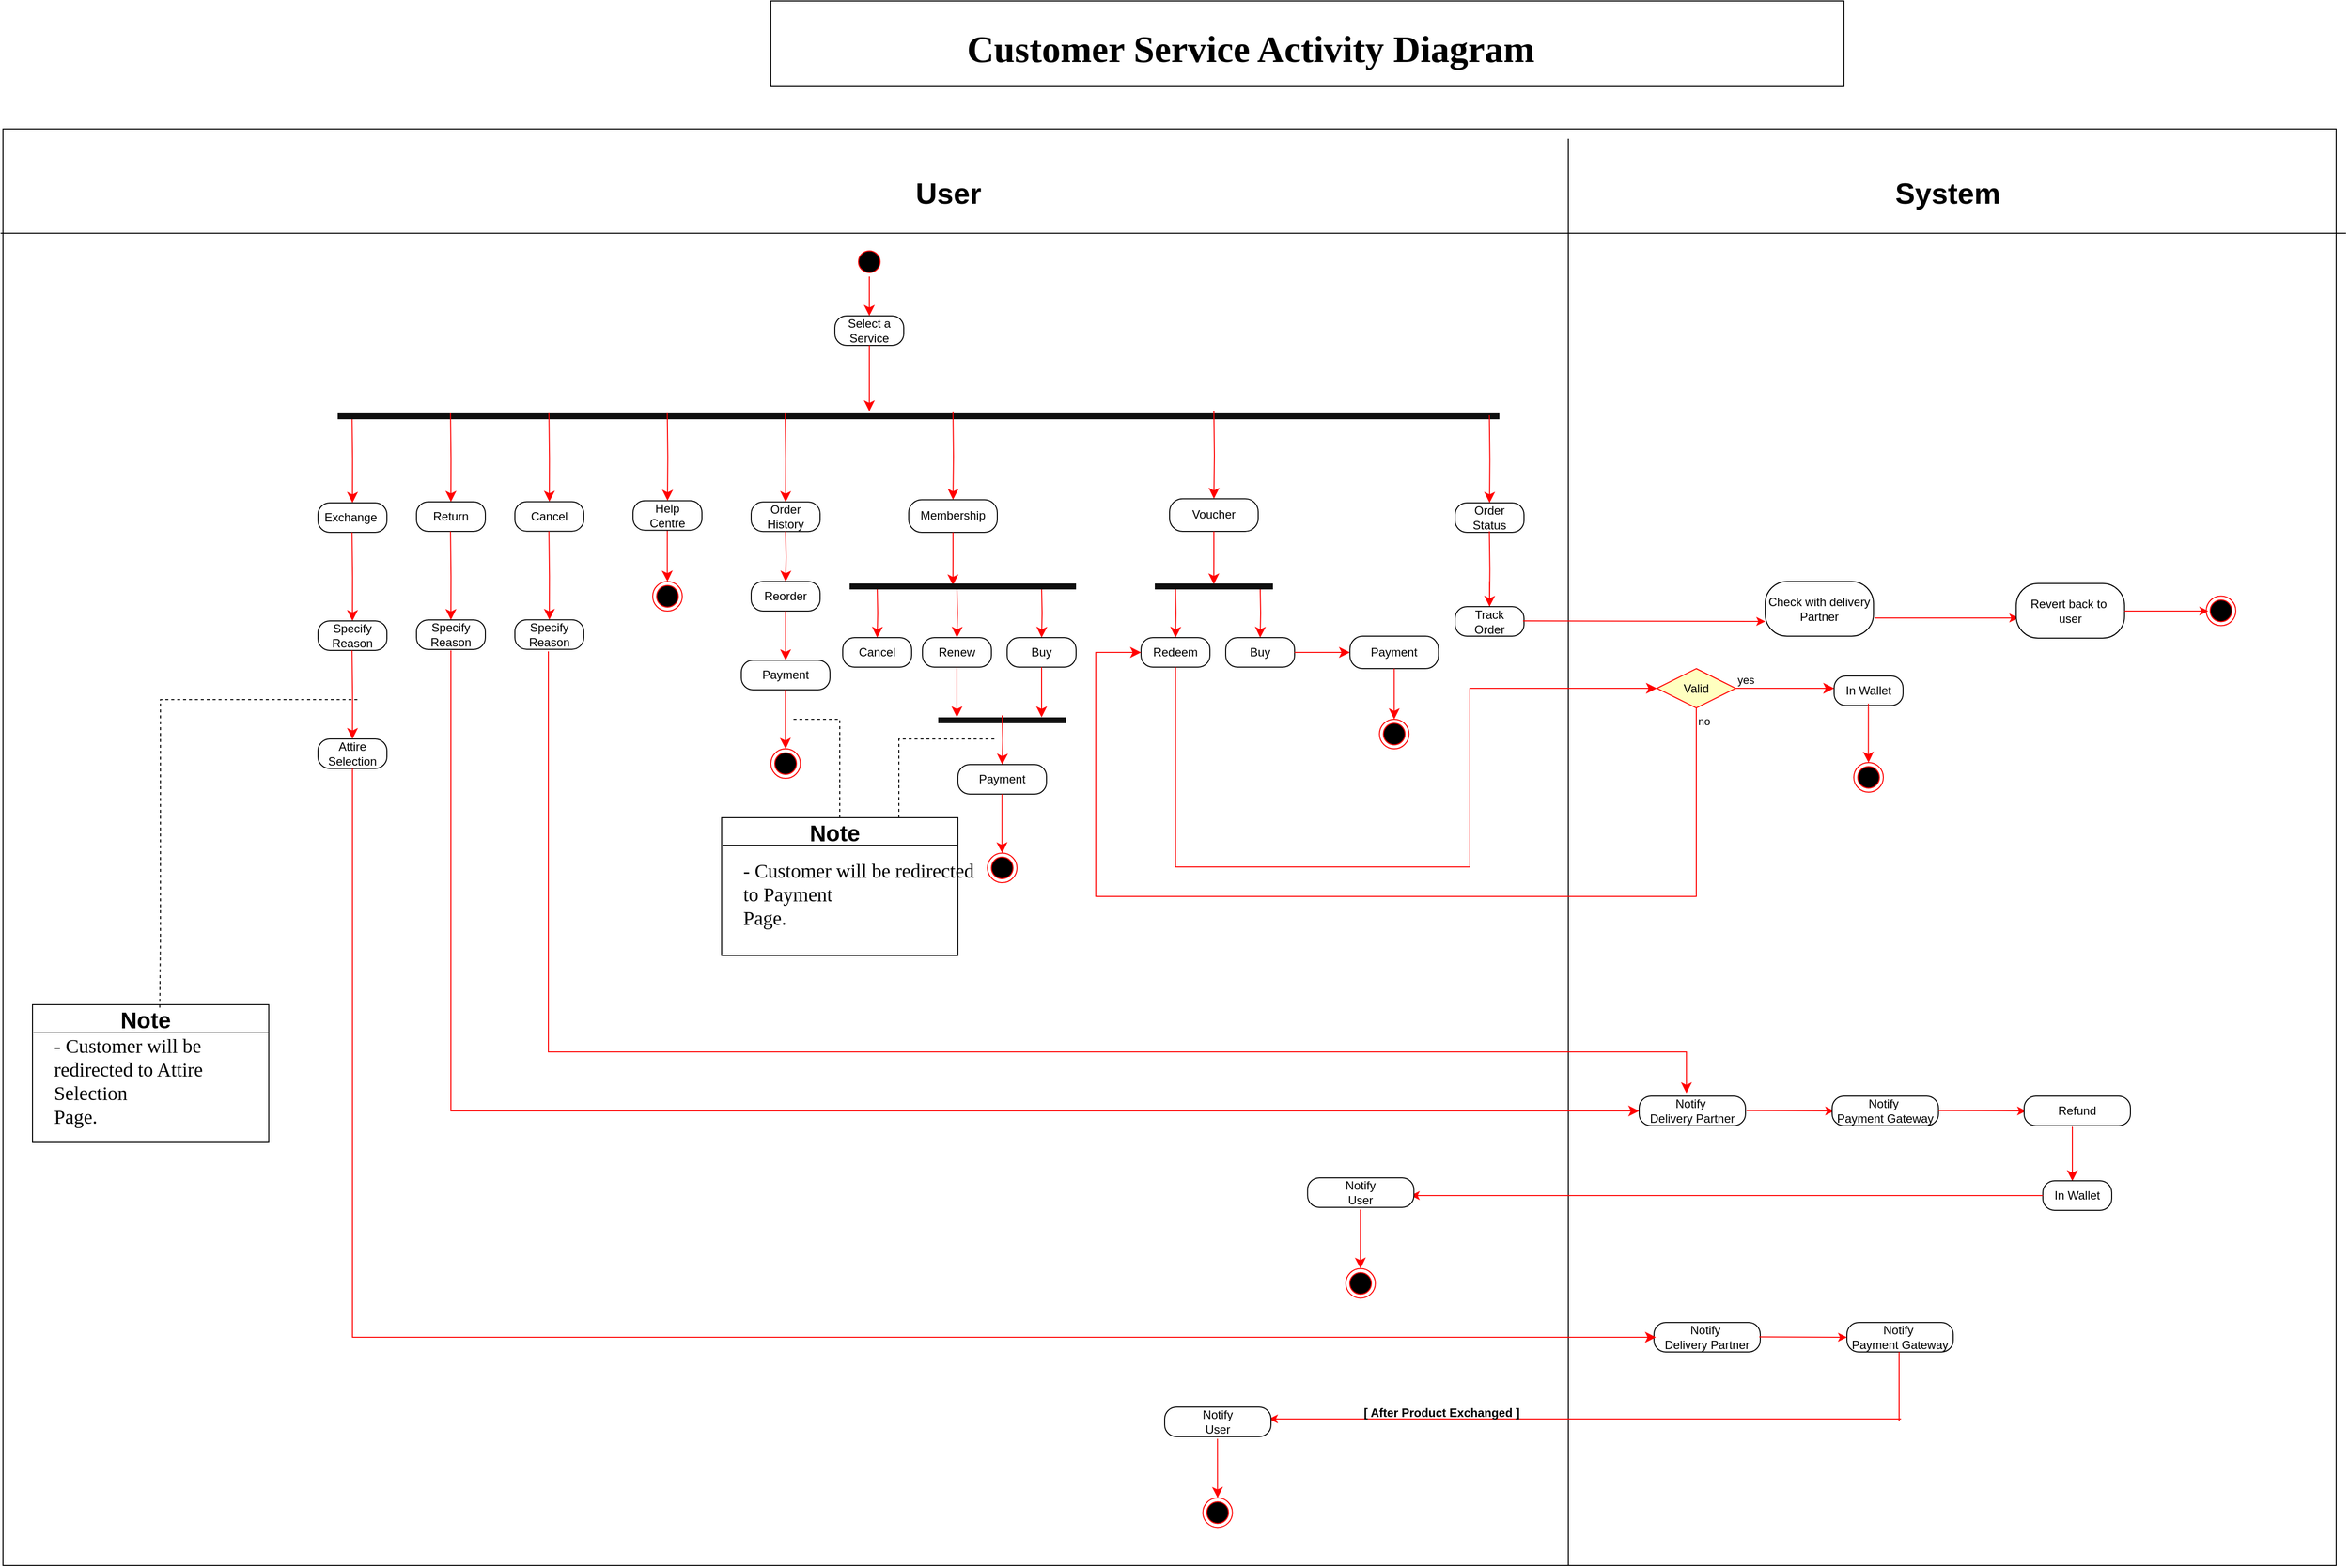 <mxfile version="21.1.4" type="device">
  <diagram name="Page-1" id="t6IPkEwGfNj7ju7UmRx4">
    <mxGraphModel dx="3003" dy="1833" grid="1" gridSize="10" guides="1" tooltips="1" connect="1" arrows="1" fold="1" page="1" pageScale="1" pageWidth="850" pageHeight="1100" math="0" shadow="0">
      <root>
        <mxCell id="0" />
        <mxCell id="1" parent="0" />
        <mxCell id="8uDMpQ8tpWKI1SFE33ee-169" value="" style="rounded=0;whiteSpace=wrap;html=1;" parent="1" vertex="1">
          <mxGeometry x="-880" y="60" width="2370" height="1460" as="geometry" />
        </mxCell>
        <mxCell id="L6IWAqPvJdmhXj6tsq1Q-1" value="" style="rounded=0;whiteSpace=wrap;html=1;" parent="1" vertex="1">
          <mxGeometry x="-100" y="-70" width="1090" height="87" as="geometry" />
        </mxCell>
        <mxCell id="Y1P2OGkWo0qMnBjNgQvx-2" value="s" style="ellipse;html=1;shape=startState;fillColor=#000000;strokeColor=#ff0000;" parent="1" vertex="1">
          <mxGeometry x="-15" y="180" width="30" height="30" as="geometry" />
        </mxCell>
        <mxCell id="Y1P2OGkWo0qMnBjNgQvx-5" value="" style="endArrow=none;html=1;rounded=0;" parent="1" edge="1">
          <mxGeometry width="50" height="50" relative="1" as="geometry">
            <mxPoint x="710" y="1520" as="sourcePoint" />
            <mxPoint x="710" y="70" as="targetPoint" />
          </mxGeometry>
        </mxCell>
        <mxCell id="Y1P2OGkWo0qMnBjNgQvx-8" value="&lt;font style=&quot;font-size: 30px;&quot;&gt;&lt;b&gt;User&lt;/b&gt;&lt;/font&gt;" style="text;html=1;align=center;verticalAlign=middle;resizable=0;points=[];autosize=1;strokeColor=none;fillColor=none;fontSize=25;" parent="1" vertex="1">
          <mxGeometry x="35" y="100" width="90" height="50" as="geometry" />
        </mxCell>
        <mxCell id="Y1P2OGkWo0qMnBjNgQvx-9" value="&lt;b&gt;&lt;font style=&quot;font-size: 30px;&quot;&gt;System&lt;/font&gt;&lt;/b&gt;" style="text;html=1;align=center;verticalAlign=middle;resizable=0;points=[];autosize=1;strokeColor=none;fillColor=none;fontSize=25;" parent="1" vertex="1">
          <mxGeometry x="1030" y="100" width="130" height="50" as="geometry" />
        </mxCell>
        <mxCell id="Y1P2OGkWo0qMnBjNgQvx-34" value="&lt;font style=&quot;font-size: 38px;&quot;&gt;Customer Service Activity Diagram&lt;/font&gt;" style="text;html=1;align=center;verticalAlign=middle;resizable=0;points=[];autosize=1;fontSize=38;fontStyle=1;fontFamily=Comic Sans MS;" parent="1" vertex="1">
          <mxGeometry x="51.6" y="-51" width="670" height="60" as="geometry" />
        </mxCell>
        <mxCell id="EaJXzUOAuajd5n7Rvvmr-7" value="" style="endArrow=none;html=1;exitX=-0.001;exitY=0.074;exitDx=0;exitDy=0;exitPerimeter=0;" parent="1" edge="1">
          <mxGeometry width="50" height="50" relative="1" as="geometry">
            <mxPoint x="-882.37" y="166.04" as="sourcePoint" />
            <mxPoint x="1500" y="166" as="targetPoint" />
          </mxGeometry>
        </mxCell>
        <mxCell id="8uDMpQ8tpWKI1SFE33ee-1" value="" style="html=1;verticalAlign=bottom;endArrow=classic;endSize=8;strokeColor=#ff0000;rounded=0;edgeStyle=orthogonalEdgeStyle;elbow=vertical;" parent="1" target="8uDMpQ8tpWKI1SFE33ee-45" edge="1">
          <mxGeometry relative="1" as="geometry">
            <mxPoint x="730" y="1056" as="targetPoint" />
            <mxPoint x="-425" y="590" as="sourcePoint" />
            <Array as="points">
              <mxPoint x="-425" y="1058" />
            </Array>
          </mxGeometry>
        </mxCell>
        <mxCell id="8uDMpQ8tpWKI1SFE33ee-3" value="Select a Service" style="rounded=1;whiteSpace=wrap;html=1;arcSize=40;" parent="1" vertex="1">
          <mxGeometry x="-35" y="250" width="70" height="30" as="geometry" />
        </mxCell>
        <mxCell id="8uDMpQ8tpWKI1SFE33ee-4" value="" style="edgeStyle=orthogonalEdgeStyle;html=1;verticalAlign=bottom;endArrow=classic;endSize=8;strokeColor=#ff0000;rounded=0;exitX=0.5;exitY=1;exitDx=0;exitDy=0;entryX=0.5;entryY=0;entryDx=0;entryDy=0;" parent="1" source="Y1P2OGkWo0qMnBjNgQvx-2" target="8uDMpQ8tpWKI1SFE33ee-3" edge="1">
          <mxGeometry relative="1" as="geometry">
            <mxPoint y="370" as="targetPoint" />
            <mxPoint y="320" as="sourcePoint" />
            <Array as="points" />
          </mxGeometry>
        </mxCell>
        <mxCell id="8uDMpQ8tpWKI1SFE33ee-5" value="" style="edgeStyle=orthogonalEdgeStyle;html=1;verticalAlign=bottom;endArrow=classic;endSize=8;strokeColor=#ff0000;rounded=0;exitX=0.5;exitY=1;exitDx=0;exitDy=0;entryX=0.5;entryY=0;entryDx=0;entryDy=0;" parent="1" target="8uDMpQ8tpWKI1SFE33ee-13" edge="1">
          <mxGeometry relative="1" as="geometry">
            <mxPoint x="-525.42" y="430" as="targetPoint" />
            <mxPoint x="-525.42" y="350" as="sourcePoint" />
            <Array as="points" />
          </mxGeometry>
        </mxCell>
        <mxCell id="8uDMpQ8tpWKI1SFE33ee-13" value="Exchange&amp;nbsp;" style="rounded=1;whiteSpace=wrap;html=1;arcSize=40;" parent="1" vertex="1">
          <mxGeometry x="-560" y="440" width="70" height="30" as="geometry" />
        </mxCell>
        <mxCell id="8uDMpQ8tpWKI1SFE33ee-14" style="edgeStyle=orthogonalEdgeStyle;rounded=0;orthogonalLoop=1;jettySize=auto;html=1;exitX=0.5;exitY=1;exitDx=0;exitDy=0;" parent="1" source="8uDMpQ8tpWKI1SFE33ee-13" target="8uDMpQ8tpWKI1SFE33ee-13" edge="1">
          <mxGeometry relative="1" as="geometry" />
        </mxCell>
        <mxCell id="8uDMpQ8tpWKI1SFE33ee-2" value="" style="shape=line;html=1;strokeWidth=6;strokeColor=#0f0f0f;" parent="1" vertex="1">
          <mxGeometry x="-540" y="347" width="1180" height="10" as="geometry" />
        </mxCell>
        <mxCell id="8uDMpQ8tpWKI1SFE33ee-15" value="" style="edgeStyle=orthogonalEdgeStyle;html=1;verticalAlign=bottom;endArrow=classic;endSize=8;strokeColor=#ff0000;rounded=0;exitX=0.5;exitY=1;exitDx=0;exitDy=0;entryX=0.5;entryY=0;entryDx=0;entryDy=0;" parent="1" target="8uDMpQ8tpWKI1SFE33ee-16" edge="1">
          <mxGeometry relative="1" as="geometry">
            <mxPoint x="-525.42" y="550" as="targetPoint" />
            <mxPoint x="-525.42" y="470" as="sourcePoint" />
            <Array as="points" />
          </mxGeometry>
        </mxCell>
        <mxCell id="8uDMpQ8tpWKI1SFE33ee-16" value="Specify Reason" style="rounded=1;whiteSpace=wrap;html=1;arcSize=40;" parent="1" vertex="1">
          <mxGeometry x="-560" y="560" width="70" height="30" as="geometry" />
        </mxCell>
        <mxCell id="8uDMpQ8tpWKI1SFE33ee-17" style="edgeStyle=orthogonalEdgeStyle;rounded=0;orthogonalLoop=1;jettySize=auto;html=1;exitX=0.5;exitY=1;exitDx=0;exitDy=0;" parent="1" edge="1">
          <mxGeometry relative="1" as="geometry">
            <mxPoint x="-525" y="580" as="sourcePoint" />
            <mxPoint x="-525" y="580" as="targetPoint" />
          </mxGeometry>
        </mxCell>
        <mxCell id="8uDMpQ8tpWKI1SFE33ee-19" style="edgeStyle=orthogonalEdgeStyle;rounded=0;orthogonalLoop=1;jettySize=auto;html=1;exitX=0.5;exitY=1;exitDx=0;exitDy=0;" parent="1" edge="1">
          <mxGeometry relative="1" as="geometry">
            <mxPoint x="-525" y="590" as="sourcePoint" />
            <mxPoint x="-525" y="590" as="targetPoint" />
          </mxGeometry>
        </mxCell>
        <mxCell id="8uDMpQ8tpWKI1SFE33ee-20" value="" style="edgeStyle=orthogonalEdgeStyle;html=1;verticalAlign=bottom;endArrow=classic;endSize=8;strokeColor=#ff0000;rounded=0;exitX=0.5;exitY=1;exitDx=0;exitDy=0;entryX=0.5;entryY=0;entryDx=0;entryDy=0;" parent="1" target="8uDMpQ8tpWKI1SFE33ee-21" edge="1">
          <mxGeometry relative="1" as="geometry">
            <mxPoint x="-525.42" y="670" as="targetPoint" />
            <mxPoint x="-525.42" y="590" as="sourcePoint" />
            <Array as="points" />
          </mxGeometry>
        </mxCell>
        <mxCell id="8uDMpQ8tpWKI1SFE33ee-21" value="Attire&lt;br&gt;Selection" style="rounded=1;whiteSpace=wrap;html=1;arcSize=40;" parent="1" vertex="1">
          <mxGeometry x="-560" y="680" width="70" height="30" as="geometry" />
        </mxCell>
        <mxCell id="8uDMpQ8tpWKI1SFE33ee-22" style="edgeStyle=orthogonalEdgeStyle;rounded=0;orthogonalLoop=1;jettySize=auto;html=1;exitX=0.5;exitY=1;exitDx=0;exitDy=0;" parent="1" source="8uDMpQ8tpWKI1SFE33ee-21" target="8uDMpQ8tpWKI1SFE33ee-21" edge="1">
          <mxGeometry relative="1" as="geometry" />
        </mxCell>
        <mxCell id="8uDMpQ8tpWKI1SFE33ee-37" value="" style="edgeStyle=orthogonalEdgeStyle;html=1;verticalAlign=bottom;endArrow=classic;endSize=8;strokeColor=#ff0000;rounded=0;exitX=0.5;exitY=1;exitDx=0;exitDy=0;entryX=0.5;entryY=0;entryDx=0;entryDy=0;" parent="1" target="8uDMpQ8tpWKI1SFE33ee-38" edge="1">
          <mxGeometry relative="1" as="geometry">
            <mxPoint x="-425.42" y="429" as="targetPoint" />
            <mxPoint x="-425.42" y="349" as="sourcePoint" />
            <Array as="points" />
          </mxGeometry>
        </mxCell>
        <mxCell id="8uDMpQ8tpWKI1SFE33ee-38" value="Return" style="rounded=1;whiteSpace=wrap;html=1;arcSize=40;" parent="1" vertex="1">
          <mxGeometry x="-460" y="439" width="70" height="30" as="geometry" />
        </mxCell>
        <mxCell id="8uDMpQ8tpWKI1SFE33ee-39" style="edgeStyle=orthogonalEdgeStyle;rounded=0;orthogonalLoop=1;jettySize=auto;html=1;exitX=0.5;exitY=1;exitDx=0;exitDy=0;" parent="1" source="8uDMpQ8tpWKI1SFE33ee-38" target="8uDMpQ8tpWKI1SFE33ee-38" edge="1">
          <mxGeometry relative="1" as="geometry" />
        </mxCell>
        <mxCell id="8uDMpQ8tpWKI1SFE33ee-40" value="" style="edgeStyle=orthogonalEdgeStyle;html=1;verticalAlign=bottom;endArrow=classic;endSize=8;strokeColor=#ff0000;rounded=0;exitX=0.5;exitY=1;exitDx=0;exitDy=0;entryX=0.5;entryY=0;entryDx=0;entryDy=0;" parent="1" target="8uDMpQ8tpWKI1SFE33ee-41" edge="1">
          <mxGeometry relative="1" as="geometry">
            <mxPoint x="-425.42" y="549" as="targetPoint" />
            <mxPoint x="-425.42" y="469" as="sourcePoint" />
            <Array as="points" />
          </mxGeometry>
        </mxCell>
        <mxCell id="8uDMpQ8tpWKI1SFE33ee-41" value="Specify Reason" style="rounded=1;whiteSpace=wrap;html=1;arcSize=40;" parent="1" vertex="1">
          <mxGeometry x="-460" y="559" width="70" height="30" as="geometry" />
        </mxCell>
        <mxCell id="8uDMpQ8tpWKI1SFE33ee-42" style="edgeStyle=orthogonalEdgeStyle;rounded=0;orthogonalLoop=1;jettySize=auto;html=1;exitX=0.5;exitY=1;exitDx=0;exitDy=0;" parent="1" edge="1">
          <mxGeometry relative="1" as="geometry">
            <mxPoint x="-425" y="579" as="sourcePoint" />
            <mxPoint x="-425" y="579" as="targetPoint" />
          </mxGeometry>
        </mxCell>
        <mxCell id="8uDMpQ8tpWKI1SFE33ee-43" style="edgeStyle=orthogonalEdgeStyle;rounded=0;orthogonalLoop=1;jettySize=auto;html=1;exitX=0.5;exitY=1;exitDx=0;exitDy=0;" parent="1" edge="1">
          <mxGeometry relative="1" as="geometry">
            <mxPoint x="-425" y="589" as="sourcePoint" />
            <mxPoint x="-425" y="589" as="targetPoint" />
          </mxGeometry>
        </mxCell>
        <mxCell id="8uDMpQ8tpWKI1SFE33ee-45" value="Notify&amp;nbsp;&lt;br&gt;Delivery Partner" style="rounded=1;whiteSpace=wrap;html=1;arcSize=40;" parent="1" vertex="1">
          <mxGeometry x="782" y="1043" width="108" height="30" as="geometry" />
        </mxCell>
        <mxCell id="8uDMpQ8tpWKI1SFE33ee-48" value="" style="edgeStyle=orthogonalEdgeStyle;html=1;verticalAlign=bottom;endArrow=classic;endSize=8;strokeColor=#ff0000;rounded=0;exitX=0.5;exitY=1;exitDx=0;exitDy=0;" parent="1" edge="1">
          <mxGeometry width="50" height="50" relative="1" as="geometry">
            <mxPoint x="1222.0" y="1074" as="sourcePoint" />
            <mxPoint x="1222" y="1129.22" as="targetPoint" />
            <Array as="points">
              <mxPoint x="1222" y="1099.22" />
              <mxPoint x="1222" y="1099.22" />
            </Array>
          </mxGeometry>
        </mxCell>
        <mxCell id="8uDMpQ8tpWKI1SFE33ee-49" value="In Wallet" style="rounded=1;whiteSpace=wrap;html=1;arcSize=40;" parent="1" vertex="1">
          <mxGeometry x="1192" y="1129" width="70" height="30" as="geometry" />
        </mxCell>
        <mxCell id="8uDMpQ8tpWKI1SFE33ee-50" value="" style="edgeStyle=orthogonalEdgeStyle;html=1;verticalAlign=bottom;endArrow=classic;endSize=8;strokeColor=#ff0000;rounded=0;exitX=0.5;exitY=1;exitDx=0;exitDy=0;entryX=0.5;entryY=0;entryDx=0;entryDy=0;" parent="1" target="8uDMpQ8tpWKI1SFE33ee-51" edge="1">
          <mxGeometry relative="1" as="geometry">
            <mxPoint x="-325.42" y="428.82" as="targetPoint" />
            <mxPoint x="-325.42" y="348.82" as="sourcePoint" />
            <Array as="points" />
          </mxGeometry>
        </mxCell>
        <mxCell id="8uDMpQ8tpWKI1SFE33ee-51" value="Cancel" style="rounded=1;whiteSpace=wrap;html=1;arcSize=40;" parent="1" vertex="1">
          <mxGeometry x="-360" y="438.82" width="70" height="30" as="geometry" />
        </mxCell>
        <mxCell id="8uDMpQ8tpWKI1SFE33ee-52" style="edgeStyle=orthogonalEdgeStyle;rounded=0;orthogonalLoop=1;jettySize=auto;html=1;exitX=0.5;exitY=1;exitDx=0;exitDy=0;" parent="1" source="8uDMpQ8tpWKI1SFE33ee-51" target="8uDMpQ8tpWKI1SFE33ee-51" edge="1">
          <mxGeometry relative="1" as="geometry" />
        </mxCell>
        <mxCell id="8uDMpQ8tpWKI1SFE33ee-53" value="" style="edgeStyle=orthogonalEdgeStyle;html=1;verticalAlign=bottom;endArrow=classic;endSize=8;strokeColor=#ff0000;rounded=0;exitX=0.5;exitY=1;exitDx=0;exitDy=0;entryX=0.5;entryY=0;entryDx=0;entryDy=0;" parent="1" target="8uDMpQ8tpWKI1SFE33ee-54" edge="1">
          <mxGeometry relative="1" as="geometry">
            <mxPoint x="-325.42" y="548.82" as="targetPoint" />
            <mxPoint x="-325.42" y="468.82" as="sourcePoint" />
            <Array as="points" />
          </mxGeometry>
        </mxCell>
        <mxCell id="8uDMpQ8tpWKI1SFE33ee-54" value="Specify Reason" style="rounded=1;whiteSpace=wrap;html=1;arcSize=40;" parent="1" vertex="1">
          <mxGeometry x="-360" y="558.82" width="70" height="30" as="geometry" />
        </mxCell>
        <mxCell id="8uDMpQ8tpWKI1SFE33ee-55" style="edgeStyle=orthogonalEdgeStyle;rounded=0;orthogonalLoop=1;jettySize=auto;html=1;exitX=0.5;exitY=1;exitDx=0;exitDy=0;" parent="1" edge="1">
          <mxGeometry relative="1" as="geometry">
            <mxPoint x="-325" y="578.82" as="sourcePoint" />
            <mxPoint x="-325" y="578.82" as="targetPoint" />
          </mxGeometry>
        </mxCell>
        <mxCell id="8uDMpQ8tpWKI1SFE33ee-56" style="edgeStyle=orthogonalEdgeStyle;rounded=0;orthogonalLoop=1;jettySize=auto;html=1;exitX=0.5;exitY=1;exitDx=0;exitDy=0;" parent="1" edge="1">
          <mxGeometry relative="1" as="geometry">
            <mxPoint x="-325" y="588.82" as="sourcePoint" />
            <mxPoint x="-325" y="588.82" as="targetPoint" />
          </mxGeometry>
        </mxCell>
        <mxCell id="8uDMpQ8tpWKI1SFE33ee-63" style="edgeStyle=orthogonalEdgeStyle;rounded=0;orthogonalLoop=1;jettySize=auto;html=1;exitX=0.5;exitY=1;exitDx=0;exitDy=0;" parent="1" edge="1">
          <mxGeometry relative="1" as="geometry">
            <mxPoint x="519" y="1158.22" as="sourcePoint" />
            <mxPoint x="519" y="1158.22" as="targetPoint" />
          </mxGeometry>
        </mxCell>
        <mxCell id="8uDMpQ8tpWKI1SFE33ee-64" value="" style="ellipse;html=1;shape=endState;fillColor=#000000;strokeColor=#ff0000;" parent="1" vertex="1">
          <mxGeometry x="484" y="1218.22" width="30" height="30" as="geometry" />
        </mxCell>
        <mxCell id="8uDMpQ8tpWKI1SFE33ee-65" value="" style="edgeStyle=orthogonalEdgeStyle;html=1;verticalAlign=bottom;endArrow=classic;endSize=8;strokeColor=#ff0000;rounded=0;exitX=0.5;exitY=1;exitDx=0;exitDy=0;entryX=0.5;entryY=0;entryDx=0;entryDy=0;" parent="1" target="8uDMpQ8tpWKI1SFE33ee-64" edge="1">
          <mxGeometry width="50" height="50" relative="1" as="geometry">
            <mxPoint x="498.83" y="1158.22" as="sourcePoint" />
            <mxPoint x="499.18" y="1212.92" as="targetPoint" />
            <Array as="points">
              <mxPoint x="499" y="1209.22" />
            </Array>
          </mxGeometry>
        </mxCell>
        <mxCell id="8uDMpQ8tpWKI1SFE33ee-67" value="Order&lt;br&gt;Status" style="rounded=1;whiteSpace=wrap;html=1;arcSize=40;" parent="1" vertex="1">
          <mxGeometry x="595" y="440.0" width="70" height="30" as="geometry" />
        </mxCell>
        <mxCell id="8uDMpQ8tpWKI1SFE33ee-68" style="edgeStyle=orthogonalEdgeStyle;rounded=0;orthogonalLoop=1;jettySize=auto;html=1;exitX=0.5;exitY=1;exitDx=0;exitDy=0;" parent="1" edge="1">
          <mxGeometry relative="1" as="geometry">
            <mxPoint x="-185" y="460.0" as="sourcePoint" />
            <mxPoint x="-185" y="460.0" as="targetPoint" />
          </mxGeometry>
        </mxCell>
        <mxCell id="8uDMpQ8tpWKI1SFE33ee-69" style="edgeStyle=orthogonalEdgeStyle;rounded=0;orthogonalLoop=1;jettySize=auto;html=1;exitX=0.5;exitY=1;exitDx=0;exitDy=0;" parent="1" edge="1">
          <mxGeometry relative="1" as="geometry">
            <mxPoint x="-185" y="470.0" as="sourcePoint" />
            <mxPoint x="-185" y="470.0" as="targetPoint" />
          </mxGeometry>
        </mxCell>
        <mxCell id="8uDMpQ8tpWKI1SFE33ee-70" value="" style="edgeStyle=orthogonalEdgeStyle;html=1;verticalAlign=bottom;endArrow=classic;endSize=8;strokeColor=#ff0000;rounded=0;exitX=0.5;exitY=1;exitDx=0;exitDy=0;" parent="1" edge="1" source="8uDMpQ8tpWKI1SFE33ee-72">
          <mxGeometry width="50" height="50" relative="1" as="geometry">
            <mxPoint x="629.8" y="468.82" as="sourcePoint" />
            <mxPoint x="630" y="560" as="targetPoint" />
            <Array as="points">
              <mxPoint x="629.8" y="519.82" />
              <mxPoint x="629.8" y="519.82" />
            </Array>
          </mxGeometry>
        </mxCell>
        <mxCell id="8uDMpQ8tpWKI1SFE33ee-71" value="" style="edgeStyle=orthogonalEdgeStyle;html=1;verticalAlign=bottom;endArrow=classic;endSize=8;strokeColor=#ff0000;rounded=0;exitX=0.5;exitY=1;exitDx=0;exitDy=0;entryX=0.5;entryY=0;entryDx=0;entryDy=0;" parent="1" target="8uDMpQ8tpWKI1SFE33ee-67" edge="1">
          <mxGeometry width="50" height="50" relative="1" as="geometry">
            <mxPoint x="629.8" y="351.0" as="sourcePoint" />
            <mxPoint x="630.15" y="405.7" as="targetPoint" />
            <Array as="points" />
          </mxGeometry>
        </mxCell>
        <mxCell id="8uDMpQ8tpWKI1SFE33ee-73" style="edgeStyle=orthogonalEdgeStyle;rounded=0;orthogonalLoop=1;jettySize=auto;html=1;exitX=0.5;exitY=1;exitDx=0;exitDy=0;" parent="1" edge="1">
          <mxGeometry relative="1" as="geometry">
            <mxPoint x="-205" y="455" as="sourcePoint" />
            <mxPoint x="-205" y="455" as="targetPoint" />
          </mxGeometry>
        </mxCell>
        <mxCell id="8uDMpQ8tpWKI1SFE33ee-74" value="" style="ellipse;html=1;shape=endState;fillColor=#000000;strokeColor=#ff0000;" parent="1" vertex="1">
          <mxGeometry x="-220" y="520" width="30" height="30" as="geometry" />
        </mxCell>
        <mxCell id="8uDMpQ8tpWKI1SFE33ee-75" value="" style="edgeStyle=orthogonalEdgeStyle;html=1;verticalAlign=bottom;endArrow=classic;endSize=8;strokeColor=#ff0000;rounded=0;exitX=0.5;exitY=1;exitDx=0;exitDy=0;entryX=0.5;entryY=0;entryDx=0;entryDy=0;" parent="1" target="8uDMpQ8tpWKI1SFE33ee-74" edge="1">
          <mxGeometry width="50" height="50" relative="1" as="geometry">
            <mxPoint x="-205.17" y="460" as="sourcePoint" />
            <mxPoint x="-204.82" y="514.7" as="targetPoint" />
            <Array as="points">
              <mxPoint x="-205" y="511" />
            </Array>
          </mxGeometry>
        </mxCell>
        <mxCell id="8uDMpQ8tpWKI1SFE33ee-76" value="Help&lt;br&gt;Centre" style="rounded=1;whiteSpace=wrap;html=1;arcSize=40;" parent="1" vertex="1">
          <mxGeometry x="-240" y="437.82" width="70" height="30" as="geometry" />
        </mxCell>
        <mxCell id="8uDMpQ8tpWKI1SFE33ee-77" style="edgeStyle=orthogonalEdgeStyle;rounded=0;orthogonalLoop=1;jettySize=auto;html=1;exitX=0.5;exitY=1;exitDx=0;exitDy=0;" parent="1" edge="1">
          <mxGeometry relative="1" as="geometry">
            <mxPoint x="-205" y="457.82" as="sourcePoint" />
            <mxPoint x="-205" y="457.82" as="targetPoint" />
          </mxGeometry>
        </mxCell>
        <mxCell id="8uDMpQ8tpWKI1SFE33ee-78" style="edgeStyle=orthogonalEdgeStyle;rounded=0;orthogonalLoop=1;jettySize=auto;html=1;exitX=0.5;exitY=1;exitDx=0;exitDy=0;" parent="1" edge="1">
          <mxGeometry relative="1" as="geometry">
            <mxPoint x="-205" y="467.82" as="sourcePoint" />
            <mxPoint x="-205" y="467.82" as="targetPoint" />
          </mxGeometry>
        </mxCell>
        <mxCell id="8uDMpQ8tpWKI1SFE33ee-79" value="" style="edgeStyle=orthogonalEdgeStyle;html=1;verticalAlign=bottom;endArrow=classic;endSize=8;strokeColor=#ff0000;rounded=0;exitX=0.5;exitY=1;exitDx=0;exitDy=0;entryX=0.5;entryY=0;entryDx=0;entryDy=0;" parent="1" target="8uDMpQ8tpWKI1SFE33ee-76" edge="1">
          <mxGeometry width="50" height="50" relative="1" as="geometry">
            <mxPoint x="-205.2" y="348.82" as="sourcePoint" />
            <mxPoint x="-204.85" y="403.52" as="targetPoint" />
            <Array as="points" />
          </mxGeometry>
        </mxCell>
        <mxCell id="8uDMpQ8tpWKI1SFE33ee-81" value="" style="edgeStyle=orthogonalEdgeStyle;html=1;verticalAlign=bottom;endArrow=classic;endSize=8;strokeColor=#ff0000;rounded=0;exitX=0.5;exitY=1;exitDx=0;exitDy=0;entryX=0.5;entryY=0;entryDx=0;entryDy=0;" parent="1" target="8uDMpQ8tpWKI1SFE33ee-82" edge="1">
          <mxGeometry relative="1" as="geometry">
            <mxPoint x="-85.42" y="429.17" as="targetPoint" />
            <mxPoint x="-85.42" y="349.17" as="sourcePoint" />
            <Array as="points" />
          </mxGeometry>
        </mxCell>
        <mxCell id="8uDMpQ8tpWKI1SFE33ee-82" value="Order&lt;br&gt;History" style="rounded=1;whiteSpace=wrap;html=1;arcSize=40;" parent="1" vertex="1">
          <mxGeometry x="-120" y="439.17" width="70" height="30" as="geometry" />
        </mxCell>
        <mxCell id="8uDMpQ8tpWKI1SFE33ee-83" style="edgeStyle=orthogonalEdgeStyle;rounded=0;orthogonalLoop=1;jettySize=auto;html=1;exitX=0.5;exitY=1;exitDx=0;exitDy=0;" parent="1" source="8uDMpQ8tpWKI1SFE33ee-82" target="8uDMpQ8tpWKI1SFE33ee-82" edge="1">
          <mxGeometry relative="1" as="geometry" />
        </mxCell>
        <mxCell id="8uDMpQ8tpWKI1SFE33ee-84" value="" style="edgeStyle=orthogonalEdgeStyle;html=1;verticalAlign=bottom;endArrow=classic;endSize=8;strokeColor=#ff0000;rounded=0;entryX=0.5;entryY=0;entryDx=0;entryDy=0;" parent="1" target="8uDMpQ8tpWKI1SFE33ee-85" edge="1">
          <mxGeometry relative="1" as="geometry">
            <mxPoint x="-85.42" y="549.17" as="targetPoint" />
            <mxPoint x="-85" y="469" as="sourcePoint" />
            <Array as="points" />
          </mxGeometry>
        </mxCell>
        <mxCell id="8uDMpQ8tpWKI1SFE33ee-85" value="Reorder" style="rounded=1;whiteSpace=wrap;html=1;arcSize=40;" parent="1" vertex="1">
          <mxGeometry x="-120" y="520" width="70" height="30" as="geometry" />
        </mxCell>
        <mxCell id="8uDMpQ8tpWKI1SFE33ee-86" style="edgeStyle=orthogonalEdgeStyle;rounded=0;orthogonalLoop=1;jettySize=auto;html=1;exitX=0.5;exitY=1;exitDx=0;exitDy=0;" parent="1" edge="1">
          <mxGeometry relative="1" as="geometry">
            <mxPoint x="-85" y="579.17" as="sourcePoint" />
            <mxPoint x="-85" y="579.17" as="targetPoint" />
          </mxGeometry>
        </mxCell>
        <mxCell id="8uDMpQ8tpWKI1SFE33ee-87" style="edgeStyle=orthogonalEdgeStyle;rounded=0;orthogonalLoop=1;jettySize=auto;html=1;exitX=0.5;exitY=1;exitDx=0;exitDy=0;" parent="1" edge="1">
          <mxGeometry relative="1" as="geometry">
            <mxPoint x="-85" y="589.17" as="sourcePoint" />
            <mxPoint x="-85" y="589.17" as="targetPoint" />
          </mxGeometry>
        </mxCell>
        <mxCell id="8uDMpQ8tpWKI1SFE33ee-88" value="" style="edgeStyle=orthogonalEdgeStyle;html=1;verticalAlign=bottom;endArrow=classic;endSize=8;strokeColor=#ff0000;rounded=0;exitX=0.5;exitY=1;exitDx=0;exitDy=0;entryX=0.5;entryY=0;entryDx=0;entryDy=0;" parent="1" source="8uDMpQ8tpWKI1SFE33ee-85" target="8uDMpQ8tpWKI1SFE33ee-89" edge="1">
          <mxGeometry relative="1" as="geometry">
            <mxPoint x="-85.42" y="669.17" as="targetPoint" />
            <mxPoint x="-85.42" y="589.17" as="sourcePoint" />
            <Array as="points" />
          </mxGeometry>
        </mxCell>
        <mxCell id="8uDMpQ8tpWKI1SFE33ee-89" value="Payment" style="rounded=1;whiteSpace=wrap;html=1;arcSize=40;" parent="1" vertex="1">
          <mxGeometry x="-130" y="600" width="90" height="30" as="geometry" />
        </mxCell>
        <mxCell id="8uDMpQ8tpWKI1SFE33ee-90" style="edgeStyle=orthogonalEdgeStyle;rounded=0;orthogonalLoop=1;jettySize=auto;html=1;exitX=0.5;exitY=1;exitDx=0;exitDy=0;" parent="1" source="8uDMpQ8tpWKI1SFE33ee-89" target="8uDMpQ8tpWKI1SFE33ee-89" edge="1">
          <mxGeometry relative="1" as="geometry" />
        </mxCell>
        <mxCell id="8uDMpQ8tpWKI1SFE33ee-97" style="edgeStyle=orthogonalEdgeStyle;rounded=0;orthogonalLoop=1;jettySize=auto;html=1;exitX=0.5;exitY=1;exitDx=0;exitDy=0;" parent="1" edge="1">
          <mxGeometry relative="1" as="geometry">
            <mxPoint x="-85" y="630" as="sourcePoint" />
            <mxPoint x="-85" y="630" as="targetPoint" />
          </mxGeometry>
        </mxCell>
        <mxCell id="8uDMpQ8tpWKI1SFE33ee-98" value="" style="ellipse;html=1;shape=endState;fillColor=#000000;strokeColor=#ff0000;" parent="1" vertex="1">
          <mxGeometry x="-100" y="690" width="30" height="30" as="geometry" />
        </mxCell>
        <mxCell id="8uDMpQ8tpWKI1SFE33ee-99" value="" style="edgeStyle=orthogonalEdgeStyle;html=1;verticalAlign=bottom;endArrow=classic;endSize=8;strokeColor=#ff0000;rounded=0;exitX=0.5;exitY=1;exitDx=0;exitDy=0;entryX=0.5;entryY=0;entryDx=0;entryDy=0;" parent="1" target="8uDMpQ8tpWKI1SFE33ee-98" edge="1">
          <mxGeometry width="50" height="50" relative="1" as="geometry">
            <mxPoint x="-85.17" y="630" as="sourcePoint" />
            <mxPoint x="-84.82" y="684.7" as="targetPoint" />
            <Array as="points">
              <mxPoint x="-85" y="681" />
            </Array>
          </mxGeometry>
        </mxCell>
        <mxCell id="8uDMpQ8tpWKI1SFE33ee-100" style="edgeStyle=orthogonalEdgeStyle;rounded=0;orthogonalLoop=1;jettySize=auto;html=1;exitX=0.5;exitY=1;exitDx=0;exitDy=0;" parent="1" edge="1">
          <mxGeometry relative="1" as="geometry">
            <mxPoint x="85" y="377.17" as="sourcePoint" />
            <mxPoint x="85" y="377.17" as="targetPoint" />
          </mxGeometry>
        </mxCell>
        <mxCell id="8uDMpQ8tpWKI1SFE33ee-101" style="edgeStyle=orthogonalEdgeStyle;rounded=0;orthogonalLoop=1;jettySize=auto;html=1;exitX=0.5;exitY=1;exitDx=0;exitDy=0;" parent="1" edge="1">
          <mxGeometry relative="1" as="geometry">
            <mxPoint x="85" y="387.17" as="sourcePoint" />
            <mxPoint x="85" y="387.17" as="targetPoint" />
          </mxGeometry>
        </mxCell>
        <mxCell id="8uDMpQ8tpWKI1SFE33ee-102" value="" style="edgeStyle=orthogonalEdgeStyle;html=1;verticalAlign=bottom;endArrow=classic;endSize=8;strokeColor=#ff0000;rounded=0;exitX=0.5;exitY=1;exitDx=0;exitDy=0;entryX=0.5;entryY=0;entryDx=0;entryDy=0;" parent="1" target="8uDMpQ8tpWKI1SFE33ee-103" edge="1">
          <mxGeometry relative="1" as="geometry">
            <mxPoint x="84.58" y="467.17" as="targetPoint" />
            <mxPoint x="85" y="348" as="sourcePoint" />
            <Array as="points" />
          </mxGeometry>
        </mxCell>
        <mxCell id="8uDMpQ8tpWKI1SFE33ee-103" value="Membership" style="rounded=1;whiteSpace=wrap;html=1;arcSize=40;" parent="1" vertex="1">
          <mxGeometry x="40" y="436.82" width="90" height="33.18" as="geometry" />
        </mxCell>
        <mxCell id="8uDMpQ8tpWKI1SFE33ee-104" style="edgeStyle=orthogonalEdgeStyle;rounded=0;orthogonalLoop=1;jettySize=auto;html=1;exitX=0.5;exitY=1;exitDx=0;exitDy=0;" parent="1" source="8uDMpQ8tpWKI1SFE33ee-103" target="8uDMpQ8tpWKI1SFE33ee-103" edge="1">
          <mxGeometry relative="1" as="geometry" />
        </mxCell>
        <mxCell id="8uDMpQ8tpWKI1SFE33ee-105" style="edgeStyle=orthogonalEdgeStyle;rounded=0;orthogonalLoop=1;jettySize=auto;html=1;exitX=0.5;exitY=1;exitDx=0;exitDy=0;" parent="1" edge="1">
          <mxGeometry relative="1" as="geometry">
            <mxPoint x="85" y="428" as="sourcePoint" />
            <mxPoint x="85" y="428" as="targetPoint" />
          </mxGeometry>
        </mxCell>
        <mxCell id="8uDMpQ8tpWKI1SFE33ee-107" value="" style="edgeStyle=orthogonalEdgeStyle;html=1;verticalAlign=bottom;endArrow=classic;endSize=8;strokeColor=#ff0000;rounded=0;entryX=0.5;entryY=0;entryDx=0;entryDy=0;exitX=0.5;exitY=1;exitDx=0;exitDy=0;" parent="1" source="8uDMpQ8tpWKI1SFE33ee-103" edge="1">
          <mxGeometry relative="1" as="geometry">
            <mxPoint x="84.9" y="523.82" as="targetPoint" />
            <mxPoint x="85" y="470" as="sourcePoint" />
            <Array as="points" />
          </mxGeometry>
        </mxCell>
        <mxCell id="8uDMpQ8tpWKI1SFE33ee-108" style="edgeStyle=orthogonalEdgeStyle;rounded=0;orthogonalLoop=1;jettySize=auto;html=1;exitX=0.5;exitY=1;exitDx=0;exitDy=0;" parent="1" edge="1">
          <mxGeometry relative="1" as="geometry">
            <mxPoint x="8" y="526.17" as="sourcePoint" />
            <mxPoint x="8" y="526.17" as="targetPoint" />
          </mxGeometry>
        </mxCell>
        <mxCell id="8uDMpQ8tpWKI1SFE33ee-109" value="" style="edgeStyle=orthogonalEdgeStyle;html=1;verticalAlign=bottom;endArrow=classic;endSize=8;strokeColor=#ff0000;rounded=0;entryX=0.5;entryY=0;entryDx=0;entryDy=0;" parent="1" target="8uDMpQ8tpWKI1SFE33ee-110" edge="1">
          <mxGeometry relative="1" as="geometry">
            <mxPoint x="7.58" y="606.17" as="targetPoint" />
            <mxPoint x="8" y="526.0" as="sourcePoint" />
            <Array as="points" />
          </mxGeometry>
        </mxCell>
        <mxCell id="8uDMpQ8tpWKI1SFE33ee-110" value="Cancel" style="rounded=1;whiteSpace=wrap;html=1;arcSize=40;" parent="1" vertex="1">
          <mxGeometry x="-27" y="577" width="70" height="30" as="geometry" />
        </mxCell>
        <mxCell id="8uDMpQ8tpWKI1SFE33ee-111" style="edgeStyle=orthogonalEdgeStyle;rounded=0;orthogonalLoop=1;jettySize=auto;html=1;exitX=0.5;exitY=1;exitDx=0;exitDy=0;" parent="1" edge="1">
          <mxGeometry relative="1" as="geometry">
            <mxPoint x="18" y="536.17" as="sourcePoint" />
            <mxPoint x="18" y="536.17" as="targetPoint" />
          </mxGeometry>
        </mxCell>
        <mxCell id="8uDMpQ8tpWKI1SFE33ee-112" value="" style="edgeStyle=orthogonalEdgeStyle;html=1;verticalAlign=bottom;endArrow=classic;endSize=8;strokeColor=#ff0000;rounded=0;entryX=0.5;entryY=0;entryDx=0;entryDy=0;" parent="1" target="8uDMpQ8tpWKI1SFE33ee-113" edge="1">
          <mxGeometry relative="1" as="geometry">
            <mxPoint x="88.58" y="606.17" as="targetPoint" />
            <mxPoint x="89" y="526.0" as="sourcePoint" />
            <Array as="points" />
          </mxGeometry>
        </mxCell>
        <mxCell id="8uDMpQ8tpWKI1SFE33ee-113" value="Renew" style="rounded=1;whiteSpace=wrap;html=1;arcSize=40;" parent="1" vertex="1">
          <mxGeometry x="54" y="577" width="70" height="30" as="geometry" />
        </mxCell>
        <mxCell id="8uDMpQ8tpWKI1SFE33ee-114" style="edgeStyle=orthogonalEdgeStyle;rounded=0;orthogonalLoop=1;jettySize=auto;html=1;exitX=0.5;exitY=1;exitDx=0;exitDy=0;" parent="1" edge="1">
          <mxGeometry relative="1" as="geometry">
            <mxPoint x="175" y="526.17" as="sourcePoint" />
            <mxPoint x="175" y="526.17" as="targetPoint" />
          </mxGeometry>
        </mxCell>
        <mxCell id="8uDMpQ8tpWKI1SFE33ee-115" value="" style="edgeStyle=orthogonalEdgeStyle;html=1;verticalAlign=bottom;endArrow=classic;endSize=8;strokeColor=#ff0000;rounded=0;entryX=0.5;entryY=0;entryDx=0;entryDy=0;" parent="1" target="8uDMpQ8tpWKI1SFE33ee-116" edge="1">
          <mxGeometry relative="1" as="geometry">
            <mxPoint x="174.58" y="606.17" as="targetPoint" />
            <mxPoint x="175" y="526.0" as="sourcePoint" />
            <Array as="points" />
          </mxGeometry>
        </mxCell>
        <mxCell id="8uDMpQ8tpWKI1SFE33ee-116" value="Buy" style="rounded=1;whiteSpace=wrap;html=1;arcSize=40;" parent="1" vertex="1">
          <mxGeometry x="140" y="577" width="70" height="30" as="geometry" />
        </mxCell>
        <mxCell id="8uDMpQ8tpWKI1SFE33ee-117" value="" style="edgeStyle=orthogonalEdgeStyle;html=1;verticalAlign=bottom;endArrow=classic;endSize=8;strokeColor=#ff0000;rounded=0;entryX=0.5;entryY=0;entryDx=0;entryDy=0;" parent="1" edge="1">
          <mxGeometry relative="1" as="geometry">
            <mxPoint x="89.0" y="658.0" as="targetPoint" />
            <mxPoint x="89.0" y="607.0" as="sourcePoint" />
            <Array as="points" />
          </mxGeometry>
        </mxCell>
        <mxCell id="8uDMpQ8tpWKI1SFE33ee-118" value="" style="edgeStyle=orthogonalEdgeStyle;html=1;verticalAlign=bottom;endArrow=classic;endSize=8;strokeColor=#ff0000;rounded=0;entryX=0.5;entryY=0;entryDx=0;entryDy=0;" parent="1" edge="1">
          <mxGeometry relative="1" as="geometry">
            <mxPoint x="175" y="658.0" as="targetPoint" />
            <mxPoint x="175" y="607.0" as="sourcePoint" />
            <Array as="points" />
          </mxGeometry>
        </mxCell>
        <mxCell id="8uDMpQ8tpWKI1SFE33ee-106" value="" style="shape=line;html=1;strokeWidth=6;strokeColor=#0f0f0f;" parent="1" vertex="1">
          <mxGeometry x="-20" y="520" width="230" height="10" as="geometry" />
        </mxCell>
        <mxCell id="8uDMpQ8tpWKI1SFE33ee-119" value="" style="shape=line;html=1;strokeWidth=6;strokeColor=#0f0f0f;" parent="1" vertex="1">
          <mxGeometry x="70" y="656" width="130" height="10" as="geometry" />
        </mxCell>
        <mxCell id="8uDMpQ8tpWKI1SFE33ee-120" style="edgeStyle=orthogonalEdgeStyle;rounded=0;orthogonalLoop=1;jettySize=auto;html=1;exitX=0.5;exitY=1;exitDx=0;exitDy=0;" parent="1" edge="1">
          <mxGeometry relative="1" as="geometry">
            <mxPoint x="135" y="685.17" as="sourcePoint" />
            <mxPoint x="135" y="685.17" as="targetPoint" />
          </mxGeometry>
        </mxCell>
        <mxCell id="8uDMpQ8tpWKI1SFE33ee-121" style="edgeStyle=orthogonalEdgeStyle;rounded=0;orthogonalLoop=1;jettySize=auto;html=1;exitX=0.5;exitY=1;exitDx=0;exitDy=0;" parent="1" edge="1">
          <mxGeometry relative="1" as="geometry">
            <mxPoint x="135" y="695.17" as="sourcePoint" />
            <mxPoint x="135" y="695.17" as="targetPoint" />
          </mxGeometry>
        </mxCell>
        <mxCell id="8uDMpQ8tpWKI1SFE33ee-122" value="" style="edgeStyle=orthogonalEdgeStyle;html=1;verticalAlign=bottom;endArrow=classic;endSize=8;strokeColor=#ff0000;rounded=0;exitX=0.5;exitY=1;exitDx=0;exitDy=0;entryX=0.5;entryY=0;entryDx=0;entryDy=0;" parent="1" target="8uDMpQ8tpWKI1SFE33ee-123" edge="1">
          <mxGeometry relative="1" as="geometry">
            <mxPoint x="134.58" y="775.17" as="targetPoint" />
            <mxPoint x="135" y="656" as="sourcePoint" />
            <Array as="points" />
          </mxGeometry>
        </mxCell>
        <mxCell id="8uDMpQ8tpWKI1SFE33ee-123" value="Payment" style="rounded=1;whiteSpace=wrap;html=1;arcSize=40;" parent="1" vertex="1">
          <mxGeometry x="90" y="706" width="90" height="30" as="geometry" />
        </mxCell>
        <mxCell id="8uDMpQ8tpWKI1SFE33ee-124" style="edgeStyle=orthogonalEdgeStyle;rounded=0;orthogonalLoop=1;jettySize=auto;html=1;exitX=0.5;exitY=1;exitDx=0;exitDy=0;" parent="1" source="8uDMpQ8tpWKI1SFE33ee-123" target="8uDMpQ8tpWKI1SFE33ee-123" edge="1">
          <mxGeometry relative="1" as="geometry" />
        </mxCell>
        <mxCell id="8uDMpQ8tpWKI1SFE33ee-125" style="edgeStyle=orthogonalEdgeStyle;rounded=0;orthogonalLoop=1;jettySize=auto;html=1;exitX=0.5;exitY=1;exitDx=0;exitDy=0;" parent="1" edge="1">
          <mxGeometry relative="1" as="geometry">
            <mxPoint x="135" y="736" as="sourcePoint" />
            <mxPoint x="135" y="736" as="targetPoint" />
          </mxGeometry>
        </mxCell>
        <mxCell id="8uDMpQ8tpWKI1SFE33ee-126" value="" style="ellipse;html=1;shape=endState;fillColor=#000000;strokeColor=#ff0000;" parent="1" vertex="1">
          <mxGeometry x="120" y="796" width="30" height="30" as="geometry" />
        </mxCell>
        <mxCell id="8uDMpQ8tpWKI1SFE33ee-127" value="" style="edgeStyle=orthogonalEdgeStyle;html=1;verticalAlign=bottom;endArrow=classic;endSize=8;strokeColor=#ff0000;rounded=0;exitX=0.5;exitY=1;exitDx=0;exitDy=0;entryX=0.5;entryY=0;entryDx=0;entryDy=0;" parent="1" target="8uDMpQ8tpWKI1SFE33ee-126" edge="1">
          <mxGeometry width="50" height="50" relative="1" as="geometry">
            <mxPoint x="134.83" y="736" as="sourcePoint" />
            <mxPoint x="135.18" y="790.7" as="targetPoint" />
            <Array as="points">
              <mxPoint x="135" y="787" />
            </Array>
          </mxGeometry>
        </mxCell>
        <mxCell id="8uDMpQ8tpWKI1SFE33ee-129" style="edgeStyle=orthogonalEdgeStyle;rounded=0;orthogonalLoop=1;jettySize=auto;html=1;exitX=0.5;exitY=1;exitDx=0;exitDy=0;" parent="1" edge="1">
          <mxGeometry relative="1" as="geometry">
            <mxPoint x="350" y="376.17" as="sourcePoint" />
            <mxPoint x="350" y="376.17" as="targetPoint" />
          </mxGeometry>
        </mxCell>
        <mxCell id="8uDMpQ8tpWKI1SFE33ee-130" style="edgeStyle=orthogonalEdgeStyle;rounded=0;orthogonalLoop=1;jettySize=auto;html=1;exitX=0.5;exitY=1;exitDx=0;exitDy=0;" parent="1" edge="1">
          <mxGeometry relative="1" as="geometry">
            <mxPoint x="350" y="386.17" as="sourcePoint" />
            <mxPoint x="350" y="386.17" as="targetPoint" />
          </mxGeometry>
        </mxCell>
        <mxCell id="8uDMpQ8tpWKI1SFE33ee-131" value="" style="edgeStyle=orthogonalEdgeStyle;html=1;verticalAlign=bottom;endArrow=classic;endSize=8;strokeColor=#ff0000;rounded=0;exitX=0.5;exitY=1;exitDx=0;exitDy=0;entryX=0.5;entryY=0;entryDx=0;entryDy=0;" parent="1" target="8uDMpQ8tpWKI1SFE33ee-132" edge="1">
          <mxGeometry relative="1" as="geometry">
            <mxPoint x="349.58" y="466.17" as="targetPoint" />
            <mxPoint x="350" y="347" as="sourcePoint" />
            <Array as="points" />
          </mxGeometry>
        </mxCell>
        <mxCell id="8uDMpQ8tpWKI1SFE33ee-132" value="Voucher" style="rounded=1;whiteSpace=wrap;html=1;arcSize=40;" parent="1" vertex="1">
          <mxGeometry x="305" y="435.82" width="90" height="33.18" as="geometry" />
        </mxCell>
        <mxCell id="8uDMpQ8tpWKI1SFE33ee-133" style="edgeStyle=orthogonalEdgeStyle;rounded=0;orthogonalLoop=1;jettySize=auto;html=1;exitX=0.5;exitY=1;exitDx=0;exitDy=0;" parent="1" source="8uDMpQ8tpWKI1SFE33ee-132" target="8uDMpQ8tpWKI1SFE33ee-132" edge="1">
          <mxGeometry relative="1" as="geometry" />
        </mxCell>
        <mxCell id="8uDMpQ8tpWKI1SFE33ee-134" style="edgeStyle=orthogonalEdgeStyle;rounded=0;orthogonalLoop=1;jettySize=auto;html=1;exitX=0.5;exitY=1;exitDx=0;exitDy=0;" parent="1" edge="1">
          <mxGeometry relative="1" as="geometry">
            <mxPoint x="350" y="427" as="sourcePoint" />
            <mxPoint x="350" y="427" as="targetPoint" />
          </mxGeometry>
        </mxCell>
        <mxCell id="8uDMpQ8tpWKI1SFE33ee-135" value="" style="edgeStyle=orthogonalEdgeStyle;html=1;verticalAlign=bottom;endArrow=classic;endSize=8;strokeColor=#ff0000;rounded=0;entryX=0.5;entryY=0;entryDx=0;entryDy=0;exitX=0.5;exitY=1;exitDx=0;exitDy=0;" parent="1" source="8uDMpQ8tpWKI1SFE33ee-132" edge="1">
          <mxGeometry relative="1" as="geometry">
            <mxPoint x="349.9" y="522.82" as="targetPoint" />
            <mxPoint x="350" y="469" as="sourcePoint" />
            <Array as="points" />
          </mxGeometry>
        </mxCell>
        <mxCell id="8uDMpQ8tpWKI1SFE33ee-136" style="edgeStyle=orthogonalEdgeStyle;rounded=0;orthogonalLoop=1;jettySize=auto;html=1;exitX=0.5;exitY=1;exitDx=0;exitDy=0;" parent="1" edge="1">
          <mxGeometry relative="1" as="geometry">
            <mxPoint x="230" y="526.17" as="sourcePoint" />
            <mxPoint x="230" y="526.17" as="targetPoint" />
          </mxGeometry>
        </mxCell>
        <mxCell id="8uDMpQ8tpWKI1SFE33ee-138" style="edgeStyle=orthogonalEdgeStyle;rounded=0;orthogonalLoop=1;jettySize=auto;html=1;exitX=0.5;exitY=1;exitDx=0;exitDy=0;" parent="1" edge="1">
          <mxGeometry relative="1" as="geometry">
            <mxPoint x="240" y="536.17" as="sourcePoint" />
            <mxPoint x="240" y="536.17" as="targetPoint" />
          </mxGeometry>
        </mxCell>
        <mxCell id="8uDMpQ8tpWKI1SFE33ee-139" value="" style="edgeStyle=orthogonalEdgeStyle;html=1;verticalAlign=bottom;endArrow=classic;endSize=8;strokeColor=#ff0000;rounded=0;entryX=0.5;entryY=0;entryDx=0;entryDy=0;" parent="1" target="8uDMpQ8tpWKI1SFE33ee-140" edge="1">
          <mxGeometry relative="1" as="geometry">
            <mxPoint x="310.58" y="606.17" as="targetPoint" />
            <mxPoint x="311" y="526.0" as="sourcePoint" />
            <Array as="points" />
          </mxGeometry>
        </mxCell>
        <mxCell id="8uDMpQ8tpWKI1SFE33ee-140" value="Redeem" style="rounded=1;whiteSpace=wrap;html=1;arcSize=40;" parent="1" vertex="1">
          <mxGeometry x="276" y="577" width="70" height="30" as="geometry" />
        </mxCell>
        <mxCell id="8uDMpQ8tpWKI1SFE33ee-141" style="edgeStyle=orthogonalEdgeStyle;rounded=0;orthogonalLoop=1;jettySize=auto;html=1;exitX=0.5;exitY=1;exitDx=0;exitDy=0;" parent="1" edge="1">
          <mxGeometry relative="1" as="geometry">
            <mxPoint x="390" y="526.17" as="sourcePoint" />
            <mxPoint x="390" y="526.17" as="targetPoint" />
          </mxGeometry>
        </mxCell>
        <mxCell id="8uDMpQ8tpWKI1SFE33ee-142" value="" style="edgeStyle=orthogonalEdgeStyle;html=1;verticalAlign=bottom;endArrow=classic;endSize=8;strokeColor=#ff0000;rounded=0;entryX=0.5;entryY=0;entryDx=0;entryDy=0;" parent="1" target="8uDMpQ8tpWKI1SFE33ee-143" edge="1">
          <mxGeometry relative="1" as="geometry">
            <mxPoint x="396.58" y="606.17" as="targetPoint" />
            <mxPoint x="397" y="526.0" as="sourcePoint" />
            <Array as="points" />
          </mxGeometry>
        </mxCell>
        <mxCell id="8uDMpQ8tpWKI1SFE33ee-143" value="Buy" style="rounded=1;whiteSpace=wrap;html=1;arcSize=40;" parent="1" vertex="1">
          <mxGeometry x="362" y="577" width="70" height="30" as="geometry" />
        </mxCell>
        <mxCell id="8uDMpQ8tpWKI1SFE33ee-144" value="" style="edgeStyle=orthogonalEdgeStyle;html=1;verticalAlign=bottom;endArrow=classic;endSize=8;strokeColor=#ff0000;rounded=0;entryX=0;entryY=0.5;entryDx=0;entryDy=0;" parent="1" target="8uDMpQ8tpWKI1SFE33ee-162" edge="1">
          <mxGeometry relative="1" as="geometry">
            <mxPoint x="311" y="790" as="targetPoint" />
            <mxPoint x="311" y="607.0" as="sourcePoint" />
            <Array as="points">
              <mxPoint x="311" y="810" />
              <mxPoint x="610" y="810" />
              <mxPoint x="610" y="629" />
            </Array>
          </mxGeometry>
        </mxCell>
        <mxCell id="8uDMpQ8tpWKI1SFE33ee-145" value="" style="edgeStyle=orthogonalEdgeStyle;html=1;verticalAlign=bottom;endArrow=classic;endSize=8;strokeColor=#ff0000;rounded=0;entryX=0;entryY=0.5;entryDx=0;entryDy=0;exitX=1;exitY=0.5;exitDx=0;exitDy=0;" parent="1" source="8uDMpQ8tpWKI1SFE33ee-143" target="8uDMpQ8tpWKI1SFE33ee-157" edge="1">
          <mxGeometry relative="1" as="geometry">
            <mxPoint x="450" y="641" as="targetPoint" />
            <mxPoint x="450" y="590.0" as="sourcePoint" />
            <Array as="points" />
          </mxGeometry>
        </mxCell>
        <mxCell id="8uDMpQ8tpWKI1SFE33ee-155" value="" style="shape=line;html=1;strokeWidth=6;strokeColor=#0f0f0f;" parent="1" vertex="1">
          <mxGeometry x="290" y="520" width="120" height="10" as="geometry" />
        </mxCell>
        <mxCell id="8uDMpQ8tpWKI1SFE33ee-156" style="edgeStyle=orthogonalEdgeStyle;rounded=0;orthogonalLoop=1;jettySize=auto;html=1;exitX=0.5;exitY=1;exitDx=0;exitDy=0;" parent="1" edge="1">
          <mxGeometry relative="1" as="geometry">
            <mxPoint x="533.17" y="559.17" as="sourcePoint" />
            <mxPoint x="533.17" y="559.17" as="targetPoint" />
          </mxGeometry>
        </mxCell>
        <mxCell id="8uDMpQ8tpWKI1SFE33ee-157" value="Payment" style="rounded=1;whiteSpace=wrap;html=1;arcSize=40;" parent="1" vertex="1">
          <mxGeometry x="488.17" y="575.5" width="90" height="33" as="geometry" />
        </mxCell>
        <mxCell id="8uDMpQ8tpWKI1SFE33ee-158" style="edgeStyle=orthogonalEdgeStyle;rounded=0;orthogonalLoop=1;jettySize=auto;html=1;exitX=0.5;exitY=1;exitDx=0;exitDy=0;" parent="1" source="8uDMpQ8tpWKI1SFE33ee-157" target="8uDMpQ8tpWKI1SFE33ee-157" edge="1">
          <mxGeometry relative="1" as="geometry" />
        </mxCell>
        <mxCell id="8uDMpQ8tpWKI1SFE33ee-159" style="edgeStyle=orthogonalEdgeStyle;rounded=0;orthogonalLoop=1;jettySize=auto;html=1;exitX=0.5;exitY=1;exitDx=0;exitDy=0;" parent="1" edge="1">
          <mxGeometry relative="1" as="geometry">
            <mxPoint x="533.17" y="600" as="sourcePoint" />
            <mxPoint x="533.17" y="600" as="targetPoint" />
          </mxGeometry>
        </mxCell>
        <mxCell id="8uDMpQ8tpWKI1SFE33ee-160" value="" style="ellipse;html=1;shape=endState;fillColor=#000000;strokeColor=#ff0000;" parent="1" vertex="1">
          <mxGeometry x="518.17" y="660" width="30" height="30" as="geometry" />
        </mxCell>
        <mxCell id="8uDMpQ8tpWKI1SFE33ee-161" value="" style="edgeStyle=orthogonalEdgeStyle;html=1;verticalAlign=bottom;endArrow=classic;endSize=8;strokeColor=#ff0000;rounded=0;entryX=0.5;entryY=0;entryDx=0;entryDy=0;exitX=0.5;exitY=1;exitDx=0;exitDy=0;" parent="1" source="8uDMpQ8tpWKI1SFE33ee-157" target="8uDMpQ8tpWKI1SFE33ee-160" edge="1">
          <mxGeometry width="50" height="50" relative="1" as="geometry">
            <mxPoint x="533" y="610" as="sourcePoint" />
            <mxPoint x="533.35" y="654.7" as="targetPoint" />
            <Array as="points" />
          </mxGeometry>
        </mxCell>
        <mxCell id="8uDMpQ8tpWKI1SFE33ee-162" value="Valid" style="rhombus;whiteSpace=wrap;html=1;fillColor=#ffffc0;strokeColor=#ff0000;" parent="1" vertex="1">
          <mxGeometry x="800" y="608.5" width="80" height="40" as="geometry" />
        </mxCell>
        <mxCell id="8uDMpQ8tpWKI1SFE33ee-163" value="yes" style="edgeStyle=orthogonalEdgeStyle;html=1;align=left;verticalAlign=bottom;endArrow=classic;endSize=8;strokeColor=#ff0000;" parent="1" source="8uDMpQ8tpWKI1SFE33ee-162" edge="1">
          <mxGeometry x="-1" relative="1" as="geometry">
            <mxPoint x="980" y="628.5" as="targetPoint" />
          </mxGeometry>
        </mxCell>
        <mxCell id="8uDMpQ8tpWKI1SFE33ee-164" value="no" style="edgeStyle=orthogonalEdgeStyle;html=1;align=left;verticalAlign=top;endArrow=classic;endSize=8;strokeColor=#ff0000;entryX=0;entryY=0.5;entryDx=0;entryDy=0;rounded=0;" parent="1" source="8uDMpQ8tpWKI1SFE33ee-162" target="8uDMpQ8tpWKI1SFE33ee-140" edge="1">
          <mxGeometry x="-1" relative="1" as="geometry">
            <mxPoint x="740" y="740" as="targetPoint" />
            <Array as="points">
              <mxPoint x="840" y="840" />
              <mxPoint x="230" y="840" />
              <mxPoint x="230" y="592" />
            </Array>
          </mxGeometry>
        </mxCell>
        <mxCell id="8uDMpQ8tpWKI1SFE33ee-165" value="In Wallet" style="rounded=1;whiteSpace=wrap;html=1;arcSize=40;" parent="1" vertex="1">
          <mxGeometry x="980" y="616.0" width="70" height="30" as="geometry" />
        </mxCell>
        <mxCell id="8uDMpQ8tpWKI1SFE33ee-166" style="edgeStyle=orthogonalEdgeStyle;rounded=0;orthogonalLoop=1;jettySize=auto;html=1;exitX=0.5;exitY=1;exitDx=0;exitDy=0;" parent="1" edge="1">
          <mxGeometry relative="1" as="geometry">
            <mxPoint x="1015" y="644.0" as="sourcePoint" />
            <mxPoint x="1015" y="644.0" as="targetPoint" />
          </mxGeometry>
        </mxCell>
        <mxCell id="8uDMpQ8tpWKI1SFE33ee-167" value="" style="ellipse;html=1;shape=endState;fillColor=#000000;strokeColor=#ff0000;" parent="1" vertex="1">
          <mxGeometry x="1000" y="704" width="30" height="30" as="geometry" />
        </mxCell>
        <mxCell id="8uDMpQ8tpWKI1SFE33ee-168" value="" style="edgeStyle=orthogonalEdgeStyle;html=1;verticalAlign=bottom;endArrow=classic;endSize=8;strokeColor=#ff0000;rounded=0;exitX=0.5;exitY=1;exitDx=0;exitDy=0;entryX=0.5;entryY=0;entryDx=0;entryDy=0;" parent="1" target="8uDMpQ8tpWKI1SFE33ee-167" edge="1">
          <mxGeometry width="50" height="50" relative="1" as="geometry">
            <mxPoint x="1014.83" y="644.0" as="sourcePoint" />
            <mxPoint x="1015.18" y="698.7" as="targetPoint" />
            <Array as="points">
              <mxPoint x="1015" y="695" />
            </Array>
          </mxGeometry>
        </mxCell>
        <mxCell id="8uDMpQ8tpWKI1SFE33ee-171" value="" style="group" parent="1" vertex="1" connectable="0">
          <mxGeometry x="-150" y="760" width="240" height="140" as="geometry" />
        </mxCell>
        <mxCell id="8uDMpQ8tpWKI1SFE33ee-172" value="" style="rounded=0;whiteSpace=wrap;html=1;" parent="8uDMpQ8tpWKI1SFE33ee-171" vertex="1">
          <mxGeometry width="240" height="140" as="geometry" />
        </mxCell>
        <mxCell id="8uDMpQ8tpWKI1SFE33ee-173" value="" style="endArrow=none;html=1;rounded=0;" parent="8uDMpQ8tpWKI1SFE33ee-171" edge="1">
          <mxGeometry width="50" height="50" relative="1" as="geometry">
            <mxPoint x="1" y="28" as="sourcePoint" />
            <mxPoint x="240" y="28" as="targetPoint" />
          </mxGeometry>
        </mxCell>
        <mxCell id="8uDMpQ8tpWKI1SFE33ee-174" value="&lt;font style=&quot;font-size: 23px;&quot;&gt;&lt;b&gt;Note&lt;/b&gt;&lt;/font&gt;" style="text;html=1;strokeColor=none;fillColor=none;align=center;verticalAlign=middle;whiteSpace=wrap;rounded=0;" parent="8uDMpQ8tpWKI1SFE33ee-171" vertex="1">
          <mxGeometry x="69" y="4.9" width="92" height="21.7" as="geometry" />
        </mxCell>
        <mxCell id="8uDMpQ8tpWKI1SFE33ee-175" value="&lt;font face=&quot;Comic Sans MS&quot; style=&quot;font-size: 20px&quot;&gt;&lt;span style=&quot;font-size: 20px&quot;&gt;- Customer will be redirected to Payment&lt;br&gt;Page.&lt;br&gt;&lt;/span&gt;&lt;/font&gt;" style="text;html=1;strokeColor=none;fillColor=none;align=left;verticalAlign=middle;whiteSpace=wrap;rounded=0;fontSize=20;" parent="8uDMpQ8tpWKI1SFE33ee-171" vertex="1">
          <mxGeometry x="20" y="70" width="240" height="14" as="geometry" />
        </mxCell>
        <mxCell id="8uDMpQ8tpWKI1SFE33ee-176" value="" style="endArrow=none;dashed=1;html=1;exitX=0.5;exitY=0;exitDx=0;exitDy=0;rounded=0;" parent="1" source="8uDMpQ8tpWKI1SFE33ee-172" edge="1">
          <mxGeometry width="50" height="50" relative="1" as="geometry">
            <mxPoint x="10" y="910" as="sourcePoint" />
            <mxPoint x="-80" y="660" as="targetPoint" />
            <Array as="points">
              <mxPoint x="-30" y="660" />
            </Array>
          </mxGeometry>
        </mxCell>
        <mxCell id="8uDMpQ8tpWKI1SFE33ee-177" value="" style="endArrow=none;dashed=1;html=1;exitX=0.75;exitY=0;exitDx=0;exitDy=0;rounded=0;" parent="1" source="8uDMpQ8tpWKI1SFE33ee-172" edge="1">
          <mxGeometry width="50" height="50" relative="1" as="geometry">
            <mxPoint x="-29.792" y="774.9" as="sourcePoint" />
            <mxPoint x="130" y="680" as="targetPoint" />
            <Array as="points">
              <mxPoint x="30" y="680" />
            </Array>
          </mxGeometry>
        </mxCell>
        <mxCell id="8uDMpQ8tpWKI1SFE33ee-178" value="" style="group" parent="1" vertex="1" connectable="0">
          <mxGeometry x="-850" y="950" width="240" height="140" as="geometry" />
        </mxCell>
        <mxCell id="8uDMpQ8tpWKI1SFE33ee-179" value="" style="rounded=0;whiteSpace=wrap;html=1;" parent="8uDMpQ8tpWKI1SFE33ee-178" vertex="1">
          <mxGeometry width="240" height="140" as="geometry" />
        </mxCell>
        <mxCell id="8uDMpQ8tpWKI1SFE33ee-180" value="" style="endArrow=none;html=1;rounded=0;" parent="8uDMpQ8tpWKI1SFE33ee-178" edge="1">
          <mxGeometry width="50" height="50" relative="1" as="geometry">
            <mxPoint x="1" y="28" as="sourcePoint" />
            <mxPoint x="240" y="28" as="targetPoint" />
          </mxGeometry>
        </mxCell>
        <mxCell id="8uDMpQ8tpWKI1SFE33ee-181" value="&lt;font style=&quot;font-size: 23px;&quot;&gt;&lt;b&gt;Note&lt;/b&gt;&lt;/font&gt;" style="text;html=1;strokeColor=none;fillColor=none;align=center;verticalAlign=middle;whiteSpace=wrap;rounded=0;" parent="8uDMpQ8tpWKI1SFE33ee-178" vertex="1">
          <mxGeometry x="69" y="4.9" width="92" height="21.7" as="geometry" />
        </mxCell>
        <mxCell id="8uDMpQ8tpWKI1SFE33ee-182" value="&lt;font face=&quot;Comic Sans MS&quot; style=&quot;font-size: 20px&quot;&gt;&lt;span style=&quot;font-size: 20px&quot;&gt;- Customer will be redirected to Attire Selection&lt;br&gt;Page.&lt;br&gt;&lt;/span&gt;&lt;/font&gt;" style="text;html=1;strokeColor=none;fillColor=none;align=left;verticalAlign=middle;whiteSpace=wrap;rounded=0;fontSize=20;" parent="8uDMpQ8tpWKI1SFE33ee-178" vertex="1">
          <mxGeometry x="20" y="70" width="170" height="14" as="geometry" />
        </mxCell>
        <mxCell id="8uDMpQ8tpWKI1SFE33ee-183" value="" style="endArrow=none;dashed=1;html=1;entryX=0.655;entryY=0.048;entryDx=0;entryDy=0;rounded=0;entryPerimeter=0;" parent="1" target="8uDMpQ8tpWKI1SFE33ee-181" edge="1">
          <mxGeometry width="50" height="50" relative="1" as="geometry">
            <mxPoint x="-520" y="640" as="sourcePoint" />
            <mxPoint x="210" y="690" as="targetPoint" />
            <Array as="points">
              <mxPoint x="-620" y="640" />
              <mxPoint x="-720" y="640" />
              <mxPoint x="-720" y="750" />
              <mxPoint x="-720" y="880" />
            </Array>
          </mxGeometry>
        </mxCell>
        <mxCell id="7VSz52-ZLRhOYewa-ch7-3" value="" style="edgeStyle=orthogonalEdgeStyle;html=1;verticalAlign=bottom;endArrow=classic;endSize=8;strokeColor=#ff0000;rounded=0;exitX=0.5;exitY=1;exitDx=0;exitDy=0;" edge="1" parent="1" target="8uDMpQ8tpWKI1SFE33ee-72">
          <mxGeometry width="50" height="50" relative="1" as="geometry">
            <mxPoint x="629.8" y="468.82" as="sourcePoint" />
            <mxPoint x="630" y="560" as="targetPoint" />
            <Array as="points" />
          </mxGeometry>
        </mxCell>
        <mxCell id="8uDMpQ8tpWKI1SFE33ee-72" value="Track&lt;br&gt;Order" style="rounded=1;whiteSpace=wrap;html=1;arcSize=40;" parent="1" vertex="1">
          <mxGeometry x="595" y="545.5" width="70" height="30" as="geometry" />
        </mxCell>
        <mxCell id="7VSz52-ZLRhOYewa-ch7-4" value="" style="endArrow=classic;html=1;rounded=0;entryX=0;entryY=0.5;entryDx=0;entryDy=0;strokeColor=#FF0000;" edge="1" parent="1">
          <mxGeometry width="50" height="50" relative="1" as="geometry">
            <mxPoint x="664" y="560" as="sourcePoint" />
            <mxPoint x="910" y="560.5" as="targetPoint" />
          </mxGeometry>
        </mxCell>
        <mxCell id="7VSz52-ZLRhOYewa-ch7-5" value="Check with delivery Partner" style="rounded=1;whiteSpace=wrap;html=1;arcSize=40;" vertex="1" parent="1">
          <mxGeometry x="910" y="520" width="110" height="55.5" as="geometry" />
        </mxCell>
        <mxCell id="7VSz52-ZLRhOYewa-ch7-6" value="" style="edgeStyle=orthogonalEdgeStyle;html=1;verticalAlign=bottom;endArrow=classic;endSize=8;strokeColor=#ff0000;rounded=0;entryX=0.5;entryY=0;entryDx=0;entryDy=0;" edge="1" parent="1">
          <mxGeometry relative="1" as="geometry">
            <mxPoint y="347" as="targetPoint" />
            <mxPoint y="280" as="sourcePoint" />
            <Array as="points" />
          </mxGeometry>
        </mxCell>
        <mxCell id="7VSz52-ZLRhOYewa-ch7-7" value="" style="endArrow=classic;html=1;rounded=0;entryX=0;entryY=0.5;entryDx=0;entryDy=0;strokeColor=#FF0000;" edge="1" parent="1">
          <mxGeometry width="50" height="50" relative="1" as="geometry">
            <mxPoint x="1021" y="557" as="sourcePoint" />
            <mxPoint x="1167" y="557" as="targetPoint" />
          </mxGeometry>
        </mxCell>
        <mxCell id="7VSz52-ZLRhOYewa-ch7-8" value="Revert back to&amp;nbsp;&lt;br&gt;user" style="rounded=1;whiteSpace=wrap;html=1;arcSize=40;" vertex="1" parent="1">
          <mxGeometry x="1165" y="522" width="110" height="55.5" as="geometry" />
        </mxCell>
        <mxCell id="7VSz52-ZLRhOYewa-ch7-9" value="" style="endArrow=classic;html=1;rounded=0;strokeColor=#FF0000;" edge="1" parent="1">
          <mxGeometry width="50" height="50" relative="1" as="geometry">
            <mxPoint x="1275" y="550" as="sourcePoint" />
            <mxPoint x="1360" y="550" as="targetPoint" />
          </mxGeometry>
        </mxCell>
        <mxCell id="7VSz52-ZLRhOYewa-ch7-10" value="" style="ellipse;html=1;shape=endState;fillColor=#000000;strokeColor=#ff0000;" vertex="1" parent="1">
          <mxGeometry x="1358" y="534.75" width="30" height="30" as="geometry" />
        </mxCell>
        <mxCell id="7VSz52-ZLRhOYewa-ch7-13" value="" style="endArrow=classic;html=1;rounded=0;strokeColor=#FF0000;" edge="1" parent="1">
          <mxGeometry width="50" height="50" relative="1" as="geometry">
            <mxPoint x="891" y="1057.58" as="sourcePoint" />
            <mxPoint x="980" y="1058" as="targetPoint" />
          </mxGeometry>
        </mxCell>
        <mxCell id="7VSz52-ZLRhOYewa-ch7-14" value="Notify&amp;nbsp;&lt;br&gt;Payment Gateway" style="rounded=1;whiteSpace=wrap;html=1;arcSize=40;" vertex="1" parent="1">
          <mxGeometry x="978" y="1043" width="108" height="30" as="geometry" />
        </mxCell>
        <mxCell id="7VSz52-ZLRhOYewa-ch7-15" value="" style="endArrow=classic;html=1;rounded=0;strokeColor=#FF0000;" edge="1" parent="1">
          <mxGeometry width="50" height="50" relative="1" as="geometry">
            <mxPoint x="1086" y="1057.58" as="sourcePoint" />
            <mxPoint x="1175" y="1058" as="targetPoint" />
          </mxGeometry>
        </mxCell>
        <mxCell id="7VSz52-ZLRhOYewa-ch7-16" value="Refund" style="rounded=1;whiteSpace=wrap;html=1;arcSize=40;" vertex="1" parent="1">
          <mxGeometry x="1173" y="1043" width="108" height="30" as="geometry" />
        </mxCell>
        <mxCell id="7VSz52-ZLRhOYewa-ch7-17" value="" style="endArrow=classic;html=1;rounded=0;strokeColor=#FF0000;" edge="1" parent="1" source="8uDMpQ8tpWKI1SFE33ee-49">
          <mxGeometry width="50" height="50" relative="1" as="geometry">
            <mxPoint x="900" y="1180" as="sourcePoint" />
            <mxPoint x="550" y="1144" as="targetPoint" />
          </mxGeometry>
        </mxCell>
        <mxCell id="7VSz52-ZLRhOYewa-ch7-18" value="Notify&lt;br&gt;User" style="rounded=1;whiteSpace=wrap;html=1;arcSize=40;" vertex="1" parent="1">
          <mxGeometry x="445.17" y="1126" width="108" height="30" as="geometry" />
        </mxCell>
        <mxCell id="7VSz52-ZLRhOYewa-ch7-19" value="" style="html=1;verticalAlign=bottom;endArrow=classic;endSize=8;strokeColor=#ff0000;rounded=0;edgeStyle=orthogonalEdgeStyle;elbow=vertical;" edge="1" parent="1">
          <mxGeometry relative="1" as="geometry">
            <mxPoint x="830" y="1040" as="targetPoint" />
            <mxPoint x="-326" y="591" as="sourcePoint" />
            <Array as="points">
              <mxPoint x="-326" y="998" />
              <mxPoint x="830" y="998" />
              <mxPoint x="830" y="1000" />
            </Array>
          </mxGeometry>
        </mxCell>
        <mxCell id="7VSz52-ZLRhOYewa-ch7-20" value="Notify&amp;nbsp;&lt;br&gt;Delivery Partner" style="rounded=1;whiteSpace=wrap;html=1;arcSize=40;" vertex="1" parent="1">
          <mxGeometry x="797" y="1273" width="108" height="30" as="geometry" />
        </mxCell>
        <mxCell id="7VSz52-ZLRhOYewa-ch7-21" value="Notify&amp;nbsp;&lt;br&gt;Payment Gateway" style="rounded=1;whiteSpace=wrap;html=1;arcSize=40;" vertex="1" parent="1">
          <mxGeometry x="993" y="1273" width="108" height="30" as="geometry" />
        </mxCell>
        <mxCell id="7VSz52-ZLRhOYewa-ch7-22" value="" style="html=1;verticalAlign=bottom;endArrow=classic;endSize=8;strokeColor=#ff0000;rounded=0;edgeStyle=orthogonalEdgeStyle;elbow=vertical;exitX=0.5;exitY=1;exitDx=0;exitDy=0;" edge="1" parent="1" source="8uDMpQ8tpWKI1SFE33ee-21">
          <mxGeometry relative="1" as="geometry">
            <mxPoint x="799" y="1288" as="targetPoint" />
            <mxPoint x="-540" y="710" as="sourcePoint" />
            <Array as="points">
              <mxPoint x="-525" y="1288" />
            </Array>
          </mxGeometry>
        </mxCell>
        <mxCell id="7VSz52-ZLRhOYewa-ch7-23" value="" style="endArrow=classic;html=1;rounded=0;strokeColor=#FF0000;" edge="1" parent="1">
          <mxGeometry width="50" height="50" relative="1" as="geometry">
            <mxPoint x="904" y="1287.58" as="sourcePoint" />
            <mxPoint x="993" y="1288" as="targetPoint" />
          </mxGeometry>
        </mxCell>
        <mxCell id="7VSz52-ZLRhOYewa-ch7-25" value="" style="endArrow=none;html=1;rounded=0;strokeColor=#FF0000;" edge="1" parent="1">
          <mxGeometry width="50" height="50" relative="1" as="geometry">
            <mxPoint x="1046" y="1373" as="sourcePoint" />
            <mxPoint x="1046" y="1303" as="targetPoint" />
          </mxGeometry>
        </mxCell>
        <mxCell id="7VSz52-ZLRhOYewa-ch7-26" value="" style="endArrow=classic;html=1;rounded=0;strokeColor=#FF0000;" edge="1" parent="1">
          <mxGeometry width="50" height="50" relative="1" as="geometry">
            <mxPoint x="1048" y="1371" as="sourcePoint" />
            <mxPoint x="406" y="1371" as="targetPoint" />
          </mxGeometry>
        </mxCell>
        <mxCell id="7VSz52-ZLRhOYewa-ch7-27" style="edgeStyle=orthogonalEdgeStyle;rounded=0;orthogonalLoop=1;jettySize=auto;html=1;exitX=0.5;exitY=1;exitDx=0;exitDy=0;" edge="1" parent="1">
          <mxGeometry relative="1" as="geometry">
            <mxPoint x="373.83" y="1391.22" as="sourcePoint" />
            <mxPoint x="373.83" y="1391.22" as="targetPoint" />
          </mxGeometry>
        </mxCell>
        <mxCell id="7VSz52-ZLRhOYewa-ch7-28" value="" style="ellipse;html=1;shape=endState;fillColor=#000000;strokeColor=#ff0000;" vertex="1" parent="1">
          <mxGeometry x="338.83" y="1451.22" width="30" height="30" as="geometry" />
        </mxCell>
        <mxCell id="7VSz52-ZLRhOYewa-ch7-29" value="" style="edgeStyle=orthogonalEdgeStyle;html=1;verticalAlign=bottom;endArrow=classic;endSize=8;strokeColor=#ff0000;rounded=0;exitX=0.5;exitY=1;exitDx=0;exitDy=0;entryX=0.5;entryY=0;entryDx=0;entryDy=0;" edge="1" parent="1" target="7VSz52-ZLRhOYewa-ch7-28">
          <mxGeometry width="50" height="50" relative="1" as="geometry">
            <mxPoint x="353.66" y="1391.22" as="sourcePoint" />
            <mxPoint x="354.01" y="1445.92" as="targetPoint" />
            <Array as="points">
              <mxPoint x="353.83" y="1442.22" />
            </Array>
          </mxGeometry>
        </mxCell>
        <mxCell id="7VSz52-ZLRhOYewa-ch7-30" value="Notify&lt;br&gt;User" style="rounded=1;whiteSpace=wrap;html=1;arcSize=40;" vertex="1" parent="1">
          <mxGeometry x="300" y="1359" width="108" height="30" as="geometry" />
        </mxCell>
        <mxCell id="7VSz52-ZLRhOYewa-ch7-31" value="[ After Product Exchanged ]" style="text;html=1;strokeColor=none;fillColor=none;align=center;verticalAlign=middle;whiteSpace=wrap;rounded=0;fontStyle=1" vertex="1" parent="1">
          <mxGeometry x="493" y="1350" width="177" height="30" as="geometry" />
        </mxCell>
      </root>
    </mxGraphModel>
  </diagram>
</mxfile>
